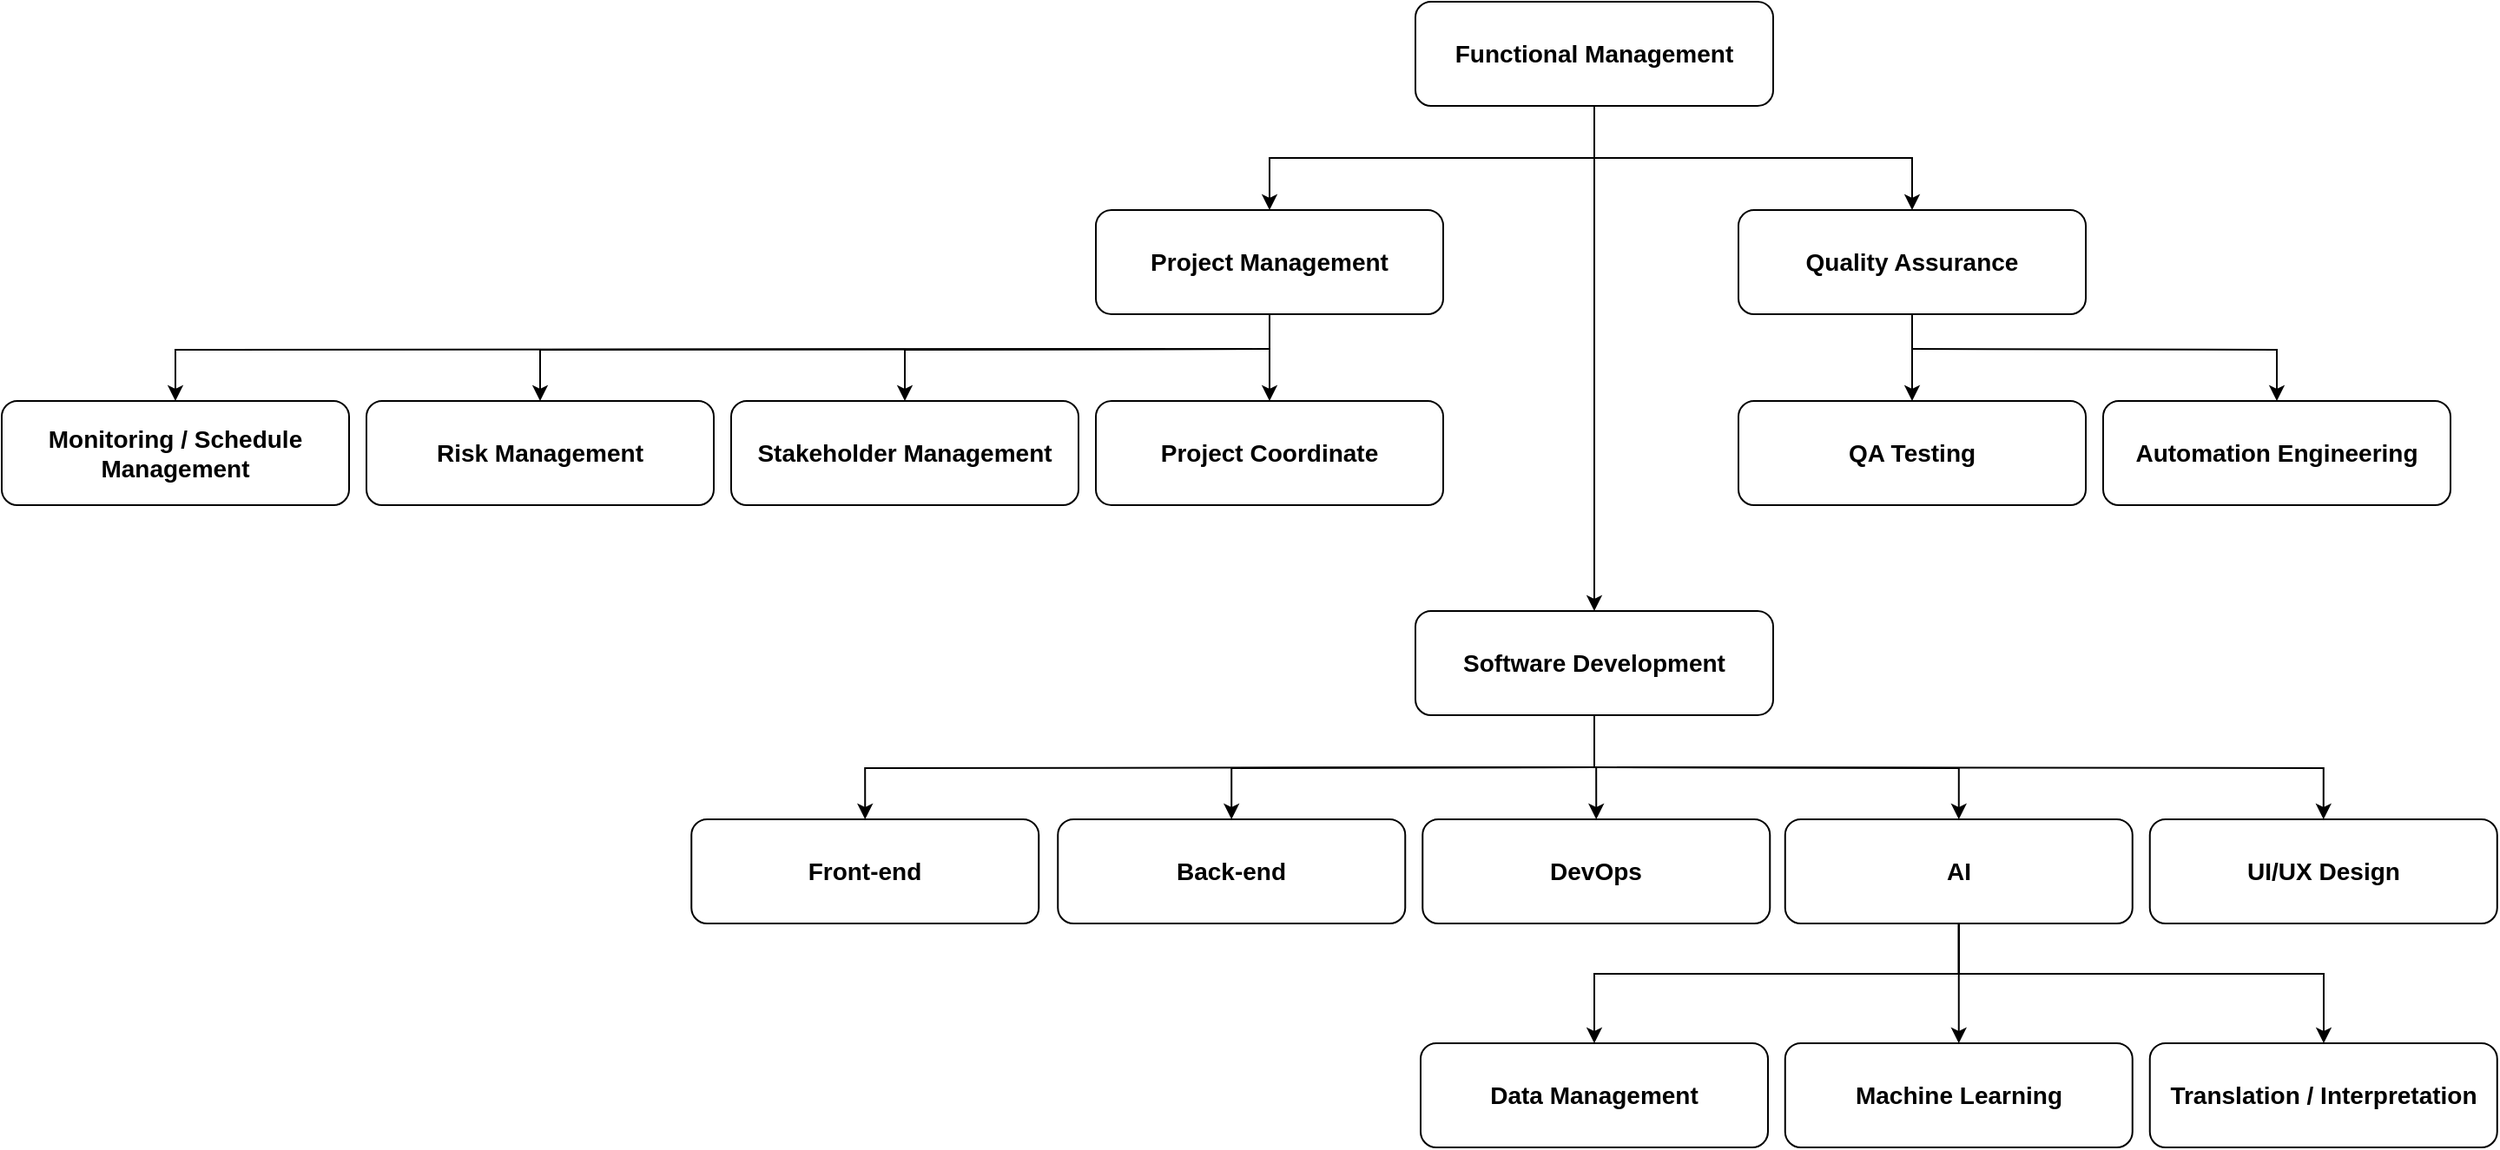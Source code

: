 <mxfile version="24.0.5" type="github">
  <diagram name="Page-1" id="82L-B2ZSY294zVl5sZpA">
    <mxGraphModel dx="2710" dy="1095" grid="1" gridSize="10" guides="1" tooltips="1" connect="1" arrows="1" fold="1" page="1" pageScale="1" pageWidth="827" pageHeight="1169" math="0" shadow="0">
      <root>
        <mxCell id="0" />
        <mxCell id="1" parent="0" />
        <mxCell id="OmLeFIbTsn0oFIIFFMY4-1" style="edgeStyle=orthogonalEdgeStyle;rounded=0;orthogonalLoop=1;jettySize=auto;html=1;entryX=0.5;entryY=0;entryDx=0;entryDy=0;" parent="1" source="OmLeFIbTsn0oFIIFFMY4-4" target="OmLeFIbTsn0oFIIFFMY4-10" edge="1">
          <mxGeometry relative="1" as="geometry" />
        </mxCell>
        <mxCell id="OmLeFIbTsn0oFIIFFMY4-2" style="edgeStyle=orthogonalEdgeStyle;rounded=0;orthogonalLoop=1;jettySize=auto;html=1;entryX=0.5;entryY=0;entryDx=0;entryDy=0;" parent="1" source="OmLeFIbTsn0oFIIFFMY4-4" target="OmLeFIbTsn0oFIIFFMY4-15" edge="1">
          <mxGeometry relative="1" as="geometry" />
        </mxCell>
        <mxCell id="OmLeFIbTsn0oFIIFFMY4-3" style="edgeStyle=orthogonalEdgeStyle;rounded=0;orthogonalLoop=1;jettySize=auto;html=1;entryX=0.5;entryY=0;entryDx=0;entryDy=0;" parent="1" source="OmLeFIbTsn0oFIIFFMY4-4" target="OmLeFIbTsn0oFIIFFMY4-18" edge="1">
          <mxGeometry relative="1" as="geometry" />
        </mxCell>
        <mxCell id="OmLeFIbTsn0oFIIFFMY4-4" value="&lt;span style=&quot;font-size: 14px;&quot;&gt;&lt;b&gt;Functional Management&lt;/b&gt;&lt;/span&gt;" style="rounded=1;whiteSpace=wrap;html=1;" parent="1" vertex="1">
          <mxGeometry x="294" y="70" width="206" height="60" as="geometry" />
        </mxCell>
        <mxCell id="OmLeFIbTsn0oFIIFFMY4-5" style="edgeStyle=orthogonalEdgeStyle;rounded=0;orthogonalLoop=1;jettySize=auto;html=1;entryX=0.5;entryY=0;entryDx=0;entryDy=0;" parent="1" source="OmLeFIbTsn0oFIIFFMY4-10" target="OmLeFIbTsn0oFIIFFMY4-21" edge="1">
          <mxGeometry relative="1" as="geometry" />
        </mxCell>
        <mxCell id="OmLeFIbTsn0oFIIFFMY4-6" style="edgeStyle=orthogonalEdgeStyle;rounded=0;orthogonalLoop=1;jettySize=auto;html=1;" parent="1" target="OmLeFIbTsn0oFIIFFMY4-20" edge="1">
          <mxGeometry relative="1" as="geometry">
            <mxPoint x="397" y="511" as="sourcePoint" />
          </mxGeometry>
        </mxCell>
        <mxCell id="OmLeFIbTsn0oFIIFFMY4-7" style="edgeStyle=orthogonalEdgeStyle;rounded=0;orthogonalLoop=1;jettySize=auto;html=1;entryX=0.5;entryY=0;entryDx=0;entryDy=0;" parent="1" target="OmLeFIbTsn0oFIIFFMY4-19" edge="1">
          <mxGeometry relative="1" as="geometry">
            <mxPoint x="390" y="511" as="sourcePoint" />
          </mxGeometry>
        </mxCell>
        <mxCell id="OmLeFIbTsn0oFIIFFMY4-8" style="edgeStyle=orthogonalEdgeStyle;rounded=0;orthogonalLoop=1;jettySize=auto;html=1;entryX=0.5;entryY=0;entryDx=0;entryDy=0;" parent="1" target="OmLeFIbTsn0oFIIFFMY4-22" edge="1">
          <mxGeometry relative="1" as="geometry">
            <mxPoint x="390" y="511" as="sourcePoint" />
          </mxGeometry>
        </mxCell>
        <mxCell id="OmLeFIbTsn0oFIIFFMY4-9" style="edgeStyle=orthogonalEdgeStyle;rounded=0;orthogonalLoop=1;jettySize=auto;html=1;entryX=0.5;entryY=0;entryDx=0;entryDy=0;" parent="1" target="OmLeFIbTsn0oFIIFFMY4-23" edge="1">
          <mxGeometry relative="1" as="geometry">
            <mxPoint x="410" y="511" as="sourcePoint" />
          </mxGeometry>
        </mxCell>
        <mxCell id="OmLeFIbTsn0oFIIFFMY4-10" value="&lt;span style=&quot;font-size: 14px;&quot;&gt;&lt;b&gt;Software Development&lt;/b&gt;&lt;/span&gt;" style="rounded=1;whiteSpace=wrap;html=1;" parent="1" vertex="1">
          <mxGeometry x="294" y="421" width="206" height="60" as="geometry" />
        </mxCell>
        <mxCell id="OmLeFIbTsn0oFIIFFMY4-11" style="edgeStyle=orthogonalEdgeStyle;rounded=0;orthogonalLoop=1;jettySize=auto;html=1;entryX=0.5;entryY=0;entryDx=0;entryDy=0;" parent="1" source="OmLeFIbTsn0oFIIFFMY4-15" target="OmLeFIbTsn0oFIIFFMY4-26" edge="1">
          <mxGeometry relative="1" as="geometry" />
        </mxCell>
        <mxCell id="OmLeFIbTsn0oFIIFFMY4-12" style="edgeStyle=orthogonalEdgeStyle;rounded=0;orthogonalLoop=1;jettySize=auto;html=1;entryX=0.5;entryY=0;entryDx=0;entryDy=0;" parent="1" target="OmLeFIbTsn0oFIIFFMY4-27" edge="1">
          <mxGeometry relative="1" as="geometry">
            <mxPoint x="210" y="270" as="sourcePoint" />
          </mxGeometry>
        </mxCell>
        <mxCell id="OmLeFIbTsn0oFIIFFMY4-13" style="edgeStyle=orthogonalEdgeStyle;rounded=0;orthogonalLoop=1;jettySize=auto;html=1;entryX=0.5;entryY=0;entryDx=0;entryDy=0;" parent="1" target="OmLeFIbTsn0oFIIFFMY4-28" edge="1">
          <mxGeometry relative="1" as="geometry">
            <mxPoint x="200" y="270" as="sourcePoint" />
          </mxGeometry>
        </mxCell>
        <mxCell id="OmLeFIbTsn0oFIIFFMY4-14" style="edgeStyle=orthogonalEdgeStyle;rounded=0;orthogonalLoop=1;jettySize=auto;html=1;entryX=0.5;entryY=0;entryDx=0;entryDy=0;" parent="1" target="OmLeFIbTsn0oFIIFFMY4-29" edge="1">
          <mxGeometry relative="1" as="geometry">
            <mxPoint x="150" y="270" as="sourcePoint" />
          </mxGeometry>
        </mxCell>
        <mxCell id="OmLeFIbTsn0oFIIFFMY4-15" value="&lt;span style=&quot;font-size: 14px;&quot;&gt;&lt;b&gt;Project Management&lt;/b&gt;&lt;/span&gt;" style="rounded=1;whiteSpace=wrap;html=1;" parent="1" vertex="1">
          <mxGeometry x="110.0" y="190" width="200" height="60" as="geometry" />
        </mxCell>
        <mxCell id="OmLeFIbTsn0oFIIFFMY4-16" style="edgeStyle=orthogonalEdgeStyle;rounded=0;orthogonalLoop=1;jettySize=auto;html=1;entryX=0.5;entryY=0;entryDx=0;entryDy=0;" parent="1" source="OmLeFIbTsn0oFIIFFMY4-18" target="OmLeFIbTsn0oFIIFFMY4-24" edge="1">
          <mxGeometry relative="1" as="geometry" />
        </mxCell>
        <mxCell id="OmLeFIbTsn0oFIIFFMY4-17" style="edgeStyle=orthogonalEdgeStyle;rounded=0;orthogonalLoop=1;jettySize=auto;html=1;entryX=0.5;entryY=0;entryDx=0;entryDy=0;" parent="1" target="OmLeFIbTsn0oFIIFFMY4-25" edge="1">
          <mxGeometry relative="1" as="geometry">
            <mxPoint x="580" y="270" as="sourcePoint" />
          </mxGeometry>
        </mxCell>
        <mxCell id="OmLeFIbTsn0oFIIFFMY4-18" value="&lt;span style=&quot;font-size: 14px;&quot;&gt;&lt;b&gt;Quality Assurance&lt;/b&gt;&lt;/span&gt;" style="rounded=1;whiteSpace=wrap;html=1;" parent="1" vertex="1">
          <mxGeometry x="480.0" y="190" width="200" height="60" as="geometry" />
        </mxCell>
        <mxCell id="OmLeFIbTsn0oFIIFFMY4-19" value="&lt;span style=&quot;font-size: 14px;&quot;&gt;&lt;b&gt;Front-end&lt;/b&gt;&lt;/span&gt;" style="rounded=1;whiteSpace=wrap;html=1;" parent="1" vertex="1">
          <mxGeometry x="-122.87" y="541" width="200" height="60" as="geometry" />
        </mxCell>
        <mxCell id="OmLeFIbTsn0oFIIFFMY4-20" value="&lt;span style=&quot;font-size: 14px;&quot;&gt;&lt;b&gt;Back-end&lt;/b&gt;&lt;/span&gt;" style="rounded=1;whiteSpace=wrap;html=1;" parent="1" vertex="1">
          <mxGeometry x="88.13" y="541" width="200" height="60" as="geometry" />
        </mxCell>
        <mxCell id="OmLeFIbTsn0oFIIFFMY4-21" value="&lt;span style=&quot;font-size: 14px;&quot;&gt;&lt;b&gt;DevOps&lt;/b&gt;&lt;/span&gt;" style="rounded=1;whiteSpace=wrap;html=1;" parent="1" vertex="1">
          <mxGeometry x="298.13" y="541" width="200" height="60" as="geometry" />
        </mxCell>
        <mxCell id="Boxv59BXDJHPMvT0WCM8-4" style="edgeStyle=orthogonalEdgeStyle;rounded=0;orthogonalLoop=1;jettySize=auto;html=1;exitX=0.5;exitY=1;exitDx=0;exitDy=0;entryX=0.5;entryY=0;entryDx=0;entryDy=0;" edge="1" parent="1" source="OmLeFIbTsn0oFIIFFMY4-22" target="Boxv59BXDJHPMvT0WCM8-2">
          <mxGeometry relative="1" as="geometry" />
        </mxCell>
        <mxCell id="Boxv59BXDJHPMvT0WCM8-5" style="edgeStyle=orthogonalEdgeStyle;rounded=0;orthogonalLoop=1;jettySize=auto;html=1;" edge="1" parent="1" source="OmLeFIbTsn0oFIIFFMY4-22" target="Boxv59BXDJHPMvT0WCM8-1">
          <mxGeometry relative="1" as="geometry">
            <Array as="points">
              <mxPoint x="607" y="630" />
              <mxPoint x="397" y="630" />
            </Array>
          </mxGeometry>
        </mxCell>
        <mxCell id="Boxv59BXDJHPMvT0WCM8-6" style="edgeStyle=orthogonalEdgeStyle;rounded=0;orthogonalLoop=1;jettySize=auto;html=1;" edge="1" parent="1" source="OmLeFIbTsn0oFIIFFMY4-22" target="Boxv59BXDJHPMvT0WCM8-3">
          <mxGeometry relative="1" as="geometry">
            <Array as="points">
              <mxPoint x="607" y="630" />
              <mxPoint x="817" y="630" />
            </Array>
          </mxGeometry>
        </mxCell>
        <mxCell id="OmLeFIbTsn0oFIIFFMY4-22" value="&lt;span style=&quot;font-size: 14px;&quot;&gt;&lt;b&gt;AI&lt;/b&gt;&lt;/span&gt;" style="rounded=1;whiteSpace=wrap;html=1;" parent="1" vertex="1">
          <mxGeometry x="506.88" y="541" width="200" height="60" as="geometry" />
        </mxCell>
        <mxCell id="OmLeFIbTsn0oFIIFFMY4-23" value="&lt;span style=&quot;font-size: 14px;&quot;&gt;&lt;b&gt;UI/UX Design&lt;/b&gt;&lt;/span&gt;" style="rounded=1;whiteSpace=wrap;html=1;" parent="1" vertex="1">
          <mxGeometry x="716.88" y="541" width="200" height="60" as="geometry" />
        </mxCell>
        <mxCell id="OmLeFIbTsn0oFIIFFMY4-24" value="&lt;span style=&quot;font-size: 14px;&quot;&gt;&lt;b&gt;QA Testing&lt;/b&gt;&lt;/span&gt;" style="rounded=1;whiteSpace=wrap;html=1;" parent="1" vertex="1">
          <mxGeometry x="480.0" y="300" width="200" height="60" as="geometry" />
        </mxCell>
        <mxCell id="OmLeFIbTsn0oFIIFFMY4-25" value="&lt;span style=&quot;font-size: 14px;&quot;&gt;&lt;b&gt;Automation Engineering&lt;/b&gt;&lt;/span&gt;" style="rounded=1;whiteSpace=wrap;html=1;" parent="1" vertex="1">
          <mxGeometry x="690" y="300" width="200" height="60" as="geometry" />
        </mxCell>
        <mxCell id="OmLeFIbTsn0oFIIFFMY4-26" value="&lt;span style=&quot;font-size: 14px;&quot;&gt;&lt;b&gt;Project Coordinate&lt;/b&gt;&lt;/span&gt;" style="rounded=1;whiteSpace=wrap;html=1;" parent="1" vertex="1">
          <mxGeometry x="110.0" y="300" width="200" height="60" as="geometry" />
        </mxCell>
        <mxCell id="OmLeFIbTsn0oFIIFFMY4-27" value="&lt;span style=&quot;font-size: 14px;&quot;&gt;&lt;b&gt;Stakeholder Management&lt;/b&gt;&lt;/span&gt;" style="rounded=1;whiteSpace=wrap;html=1;" parent="1" vertex="1">
          <mxGeometry x="-100.0" y="300" width="200" height="60" as="geometry" />
        </mxCell>
        <mxCell id="OmLeFIbTsn0oFIIFFMY4-28" value="&lt;span style=&quot;font-size: 14px;&quot;&gt;&lt;b&gt;Risk Management&lt;/b&gt;&lt;/span&gt;" style="rounded=1;whiteSpace=wrap;html=1;" parent="1" vertex="1">
          <mxGeometry x="-310.0" y="300" width="200" height="60" as="geometry" />
        </mxCell>
        <mxCell id="OmLeFIbTsn0oFIIFFMY4-29" value="&lt;span style=&quot;font-size: 14px;&quot;&gt;&lt;b&gt;Monitoring /&amp;nbsp;&lt;/b&gt;&lt;/span&gt;&lt;b style=&quot;font-size: 14px; background-color: initial;&quot;&gt;Schedule Management&lt;/b&gt;" style="rounded=1;whiteSpace=wrap;html=1;" parent="1" vertex="1">
          <mxGeometry x="-520" y="300" width="200" height="60" as="geometry" />
        </mxCell>
        <mxCell id="Boxv59BXDJHPMvT0WCM8-1" value="&lt;span style=&quot;font-size: 14px;&quot;&gt;&lt;b&gt;Data Management&lt;/b&gt;&lt;/span&gt;" style="rounded=1;whiteSpace=wrap;html=1;" vertex="1" parent="1">
          <mxGeometry x="297" y="670" width="200" height="60" as="geometry" />
        </mxCell>
        <mxCell id="Boxv59BXDJHPMvT0WCM8-2" value="&lt;span style=&quot;font-size: 14px;&quot;&gt;&lt;b&gt;Machine Learning&lt;/b&gt;&lt;/span&gt;" style="rounded=1;whiteSpace=wrap;html=1;" vertex="1" parent="1">
          <mxGeometry x="506.88" y="670" width="200" height="60" as="geometry" />
        </mxCell>
        <mxCell id="Boxv59BXDJHPMvT0WCM8-3" value="&lt;span style=&quot;font-size: 14px;&quot;&gt;&lt;b&gt;Translation / Interpretation&lt;/b&gt;&lt;/span&gt;" style="rounded=1;whiteSpace=wrap;html=1;" vertex="1" parent="1">
          <mxGeometry x="716.88" y="670" width="200" height="60" as="geometry" />
        </mxCell>
      </root>
    </mxGraphModel>
  </diagram>
</mxfile>
